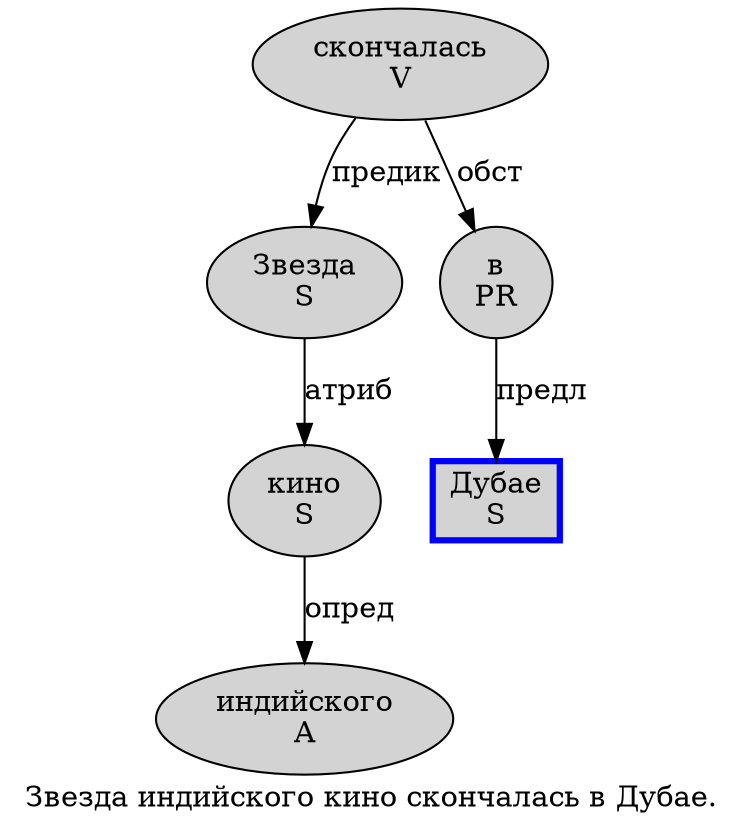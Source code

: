 digraph SENTENCE_322 {
	graph [label="Звезда индийского кино скончалась в Дубае."]
	node [style=filled]
		0 [label="Звезда
S" color="" fillcolor=lightgray penwidth=1 shape=ellipse]
		1 [label="индийского
A" color="" fillcolor=lightgray penwidth=1 shape=ellipse]
		2 [label="кино
S" color="" fillcolor=lightgray penwidth=1 shape=ellipse]
		3 [label="скончалась
V" color="" fillcolor=lightgray penwidth=1 shape=ellipse]
		4 [label="в
PR" color="" fillcolor=lightgray penwidth=1 shape=ellipse]
		5 [label="Дубае
S" color=blue fillcolor=lightgray penwidth=3 shape=box]
			2 -> 1 [label="опред"]
			4 -> 5 [label="предл"]
			3 -> 0 [label="предик"]
			3 -> 4 [label="обст"]
			0 -> 2 [label="атриб"]
}